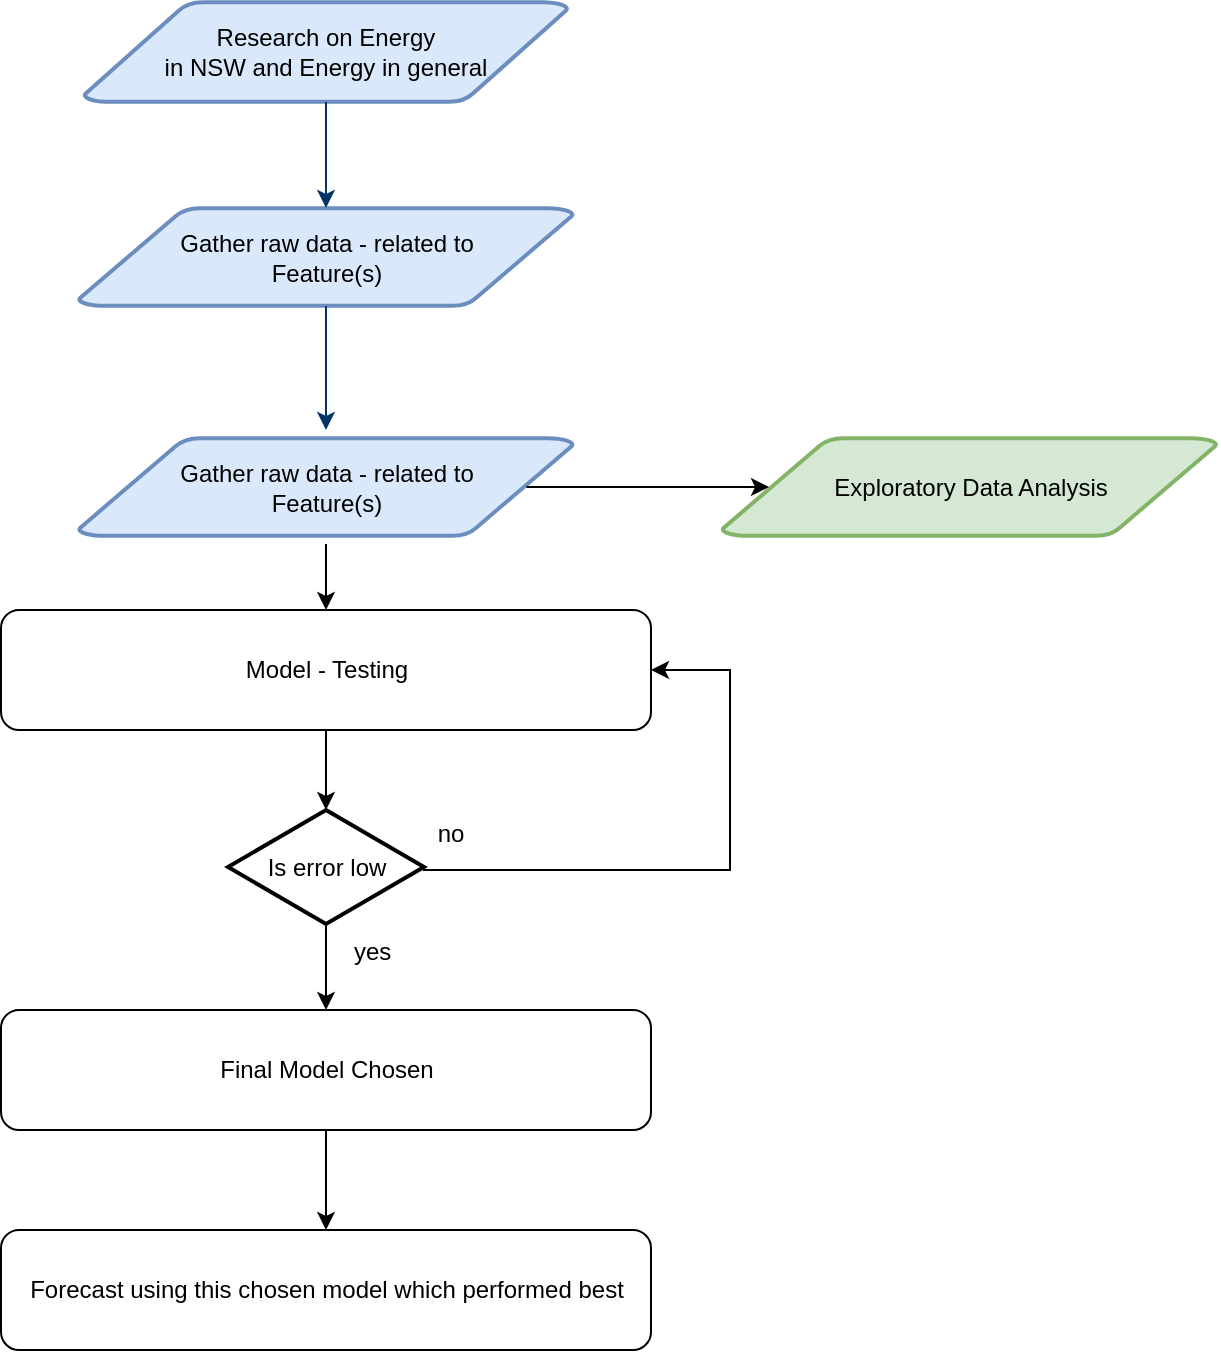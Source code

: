 <mxfile version="22.0.4" type="device">
  <diagram id="6a731a19-8d31-9384-78a2-239565b7b9f0" name="Page-1">
    <mxGraphModel dx="1198" dy="801" grid="0" gridSize="10" guides="1" tooltips="1" connect="1" arrows="1" fold="1" page="0" pageScale="1" pageWidth="1169" pageHeight="827" background="none" math="0" shadow="0">
      <root>
        <mxCell id="0" />
        <mxCell id="1" parent="0" />
        <mxCell id="3" value="Research on Energy &lt;br&gt;in NSW and Energy in general" style="shape=mxgraph.flowchart.data;strokeWidth=2;gradientDirection=north;fontStyle=0;html=1;whiteSpace=wrap;fillColor=#dae8fc;strokeColor=#6c8ebf;" parent="1" vertex="1">
          <mxGeometry x="197" y="126" width="242" height="50" as="geometry" />
        </mxCell>
        <mxCell id="5" value="Gather raw data - related to&lt;br&gt;Feature(s)" style="shape=mxgraph.flowchart.data;strokeWidth=2;gradientDirection=north;fontStyle=0;html=1;fillColor=#dae8fc;strokeColor=#6c8ebf;" parent="1" vertex="1">
          <mxGeometry x="194.25" y="229" width="247.5" height="49" as="geometry" />
        </mxCell>
        <mxCell id="8" style="fontStyle=1;strokeColor=#003366;strokeWidth=1;html=1;" parent="1" source="3" target="5" edge="1">
          <mxGeometry relative="1" as="geometry" />
        </mxCell>
        <mxCell id="9" style="entryX=0.5;entryY=0;entryPerimeter=0;fontStyle=1;strokeColor=#003366;strokeWidth=1;html=1;" parent="1" source="5" edge="1">
          <mxGeometry relative="1" as="geometry">
            <mxPoint x="318.0" y="340" as="targetPoint" />
          </mxGeometry>
        </mxCell>
        <mxCell id="K8C2JUFFESgY7kHCegNQ-58" value="Model - Testing" style="rounded=1;whiteSpace=wrap;html=1;" parent="1" vertex="1">
          <mxGeometry x="155.5" y="430" width="325" height="60" as="geometry" />
        </mxCell>
        <mxCell id="K8C2JUFFESgY7kHCegNQ-64" style="edgeStyle=orthogonalEdgeStyle;rounded=0;orthogonalLoop=1;jettySize=auto;html=1;exitX=0.5;exitY=1;exitDx=0;exitDy=0;exitPerimeter=0;entryX=0.5;entryY=0;entryDx=0;entryDy=0;" parent="1" target="K8C2JUFFESgY7kHCegNQ-58" edge="1">
          <mxGeometry relative="1" as="geometry">
            <mxPoint x="318.0" y="397" as="sourcePoint" />
          </mxGeometry>
        </mxCell>
        <mxCell id="K8C2JUFFESgY7kHCegNQ-67" style="edgeStyle=orthogonalEdgeStyle;rounded=0;orthogonalLoop=1;jettySize=auto;html=1;exitX=1;exitY=0.5;exitDx=0;exitDy=0;exitPerimeter=0;entryX=1;entryY=0.5;entryDx=0;entryDy=0;" parent="1" source="K8C2JUFFESgY7kHCegNQ-65" target="K8C2JUFFESgY7kHCegNQ-58" edge="1">
          <mxGeometry relative="1" as="geometry">
            <Array as="points">
              <mxPoint x="367" y="560" />
              <mxPoint x="520" y="560" />
              <mxPoint x="520" y="460" />
            </Array>
          </mxGeometry>
        </mxCell>
        <mxCell id="K8C2JUFFESgY7kHCegNQ-70" style="edgeStyle=orthogonalEdgeStyle;rounded=0;orthogonalLoop=1;jettySize=auto;html=1;exitX=0.5;exitY=1;exitDx=0;exitDy=0;exitPerimeter=0;entryX=0.5;entryY=0;entryDx=0;entryDy=0;" parent="1" source="K8C2JUFFESgY7kHCegNQ-65" target="K8C2JUFFESgY7kHCegNQ-69" edge="1">
          <mxGeometry relative="1" as="geometry" />
        </mxCell>
        <mxCell id="K8C2JUFFESgY7kHCegNQ-65" value="Is error low" style="shape=mxgraph.flowchart.decision;strokeWidth=2;gradientColor=none;gradientDirection=north;fontStyle=0;html=1;" parent="1" vertex="1">
          <mxGeometry x="269" y="530" width="98" height="57" as="geometry" />
        </mxCell>
        <mxCell id="K8C2JUFFESgY7kHCegNQ-66" style="edgeStyle=orthogonalEdgeStyle;rounded=0;orthogonalLoop=1;jettySize=auto;html=1;exitX=0.5;exitY=1;exitDx=0;exitDy=0;entryX=0.5;entryY=0;entryDx=0;entryDy=0;entryPerimeter=0;" parent="1" source="K8C2JUFFESgY7kHCegNQ-58" target="K8C2JUFFESgY7kHCegNQ-65" edge="1">
          <mxGeometry relative="1" as="geometry" />
        </mxCell>
        <mxCell id="K8C2JUFFESgY7kHCegNQ-68" value="no" style="text;fontStyle=0;html=1;strokeColor=none;gradientColor=none;fillColor=none;strokeWidth=2;align=center;" parent="1" vertex="1">
          <mxGeometry x="360" y="528" width="40" height="26" as="geometry" />
        </mxCell>
        <mxCell id="K8C2JUFFESgY7kHCegNQ-72" style="edgeStyle=orthogonalEdgeStyle;rounded=0;orthogonalLoop=1;jettySize=auto;html=1;exitX=0.5;exitY=1;exitDx=0;exitDy=0;entryX=0.5;entryY=0;entryDx=0;entryDy=0;" parent="1" source="K8C2JUFFESgY7kHCegNQ-69" target="K8C2JUFFESgY7kHCegNQ-71" edge="1">
          <mxGeometry relative="1" as="geometry" />
        </mxCell>
        <mxCell id="K8C2JUFFESgY7kHCegNQ-69" value="Final Model Chosen" style="rounded=1;whiteSpace=wrap;html=1;" parent="1" vertex="1">
          <mxGeometry x="155.5" y="630" width="325" height="60" as="geometry" />
        </mxCell>
        <mxCell id="K8C2JUFFESgY7kHCegNQ-71" value="Forecast using this chosen model which performed best" style="rounded=1;whiteSpace=wrap;html=1;" parent="1" vertex="1">
          <mxGeometry x="155.5" y="740" width="325" height="60" as="geometry" />
        </mxCell>
        <mxCell id="K8C2JUFFESgY7kHCegNQ-74" value="yes" style="text;fontStyle=0;html=1;strokeColor=none;gradientColor=none;fillColor=none;strokeWidth=2;" parent="1" vertex="1">
          <mxGeometry x="330" y="587" width="40" height="26" as="geometry" />
        </mxCell>
        <mxCell id="VpyJLAeqb6fR3ceQjH46-44" value="Exploratory Data Analysis" style="shape=mxgraph.flowchart.data;strokeWidth=2;gradientDirection=north;fontStyle=0;html=1;fillColor=#d5e8d4;strokeColor=#82b366;" vertex="1" parent="1">
          <mxGeometry x="516" y="344" width="247.5" height="49" as="geometry" />
        </mxCell>
        <mxCell id="VpyJLAeqb6fR3ceQjH46-45" value="Gather raw data - related to&lt;br&gt;Feature(s)" style="shape=mxgraph.flowchart.data;strokeWidth=2;gradientDirection=north;fontStyle=0;html=1;fillColor=#dae8fc;strokeColor=#6c8ebf;" vertex="1" parent="1">
          <mxGeometry x="194.25" y="344" width="247.5" height="49" as="geometry" />
        </mxCell>
        <mxCell id="VpyJLAeqb6fR3ceQjH46-46" style="edgeStyle=orthogonalEdgeStyle;rounded=0;orthogonalLoop=1;jettySize=auto;html=1;exitX=0.905;exitY=0.5;exitDx=0;exitDy=0;exitPerimeter=0;entryX=0.095;entryY=0.5;entryDx=0;entryDy=0;entryPerimeter=0;" edge="1" parent="1" source="VpyJLAeqb6fR3ceQjH46-45" target="VpyJLAeqb6fR3ceQjH46-44">
          <mxGeometry relative="1" as="geometry" />
        </mxCell>
      </root>
    </mxGraphModel>
  </diagram>
</mxfile>
